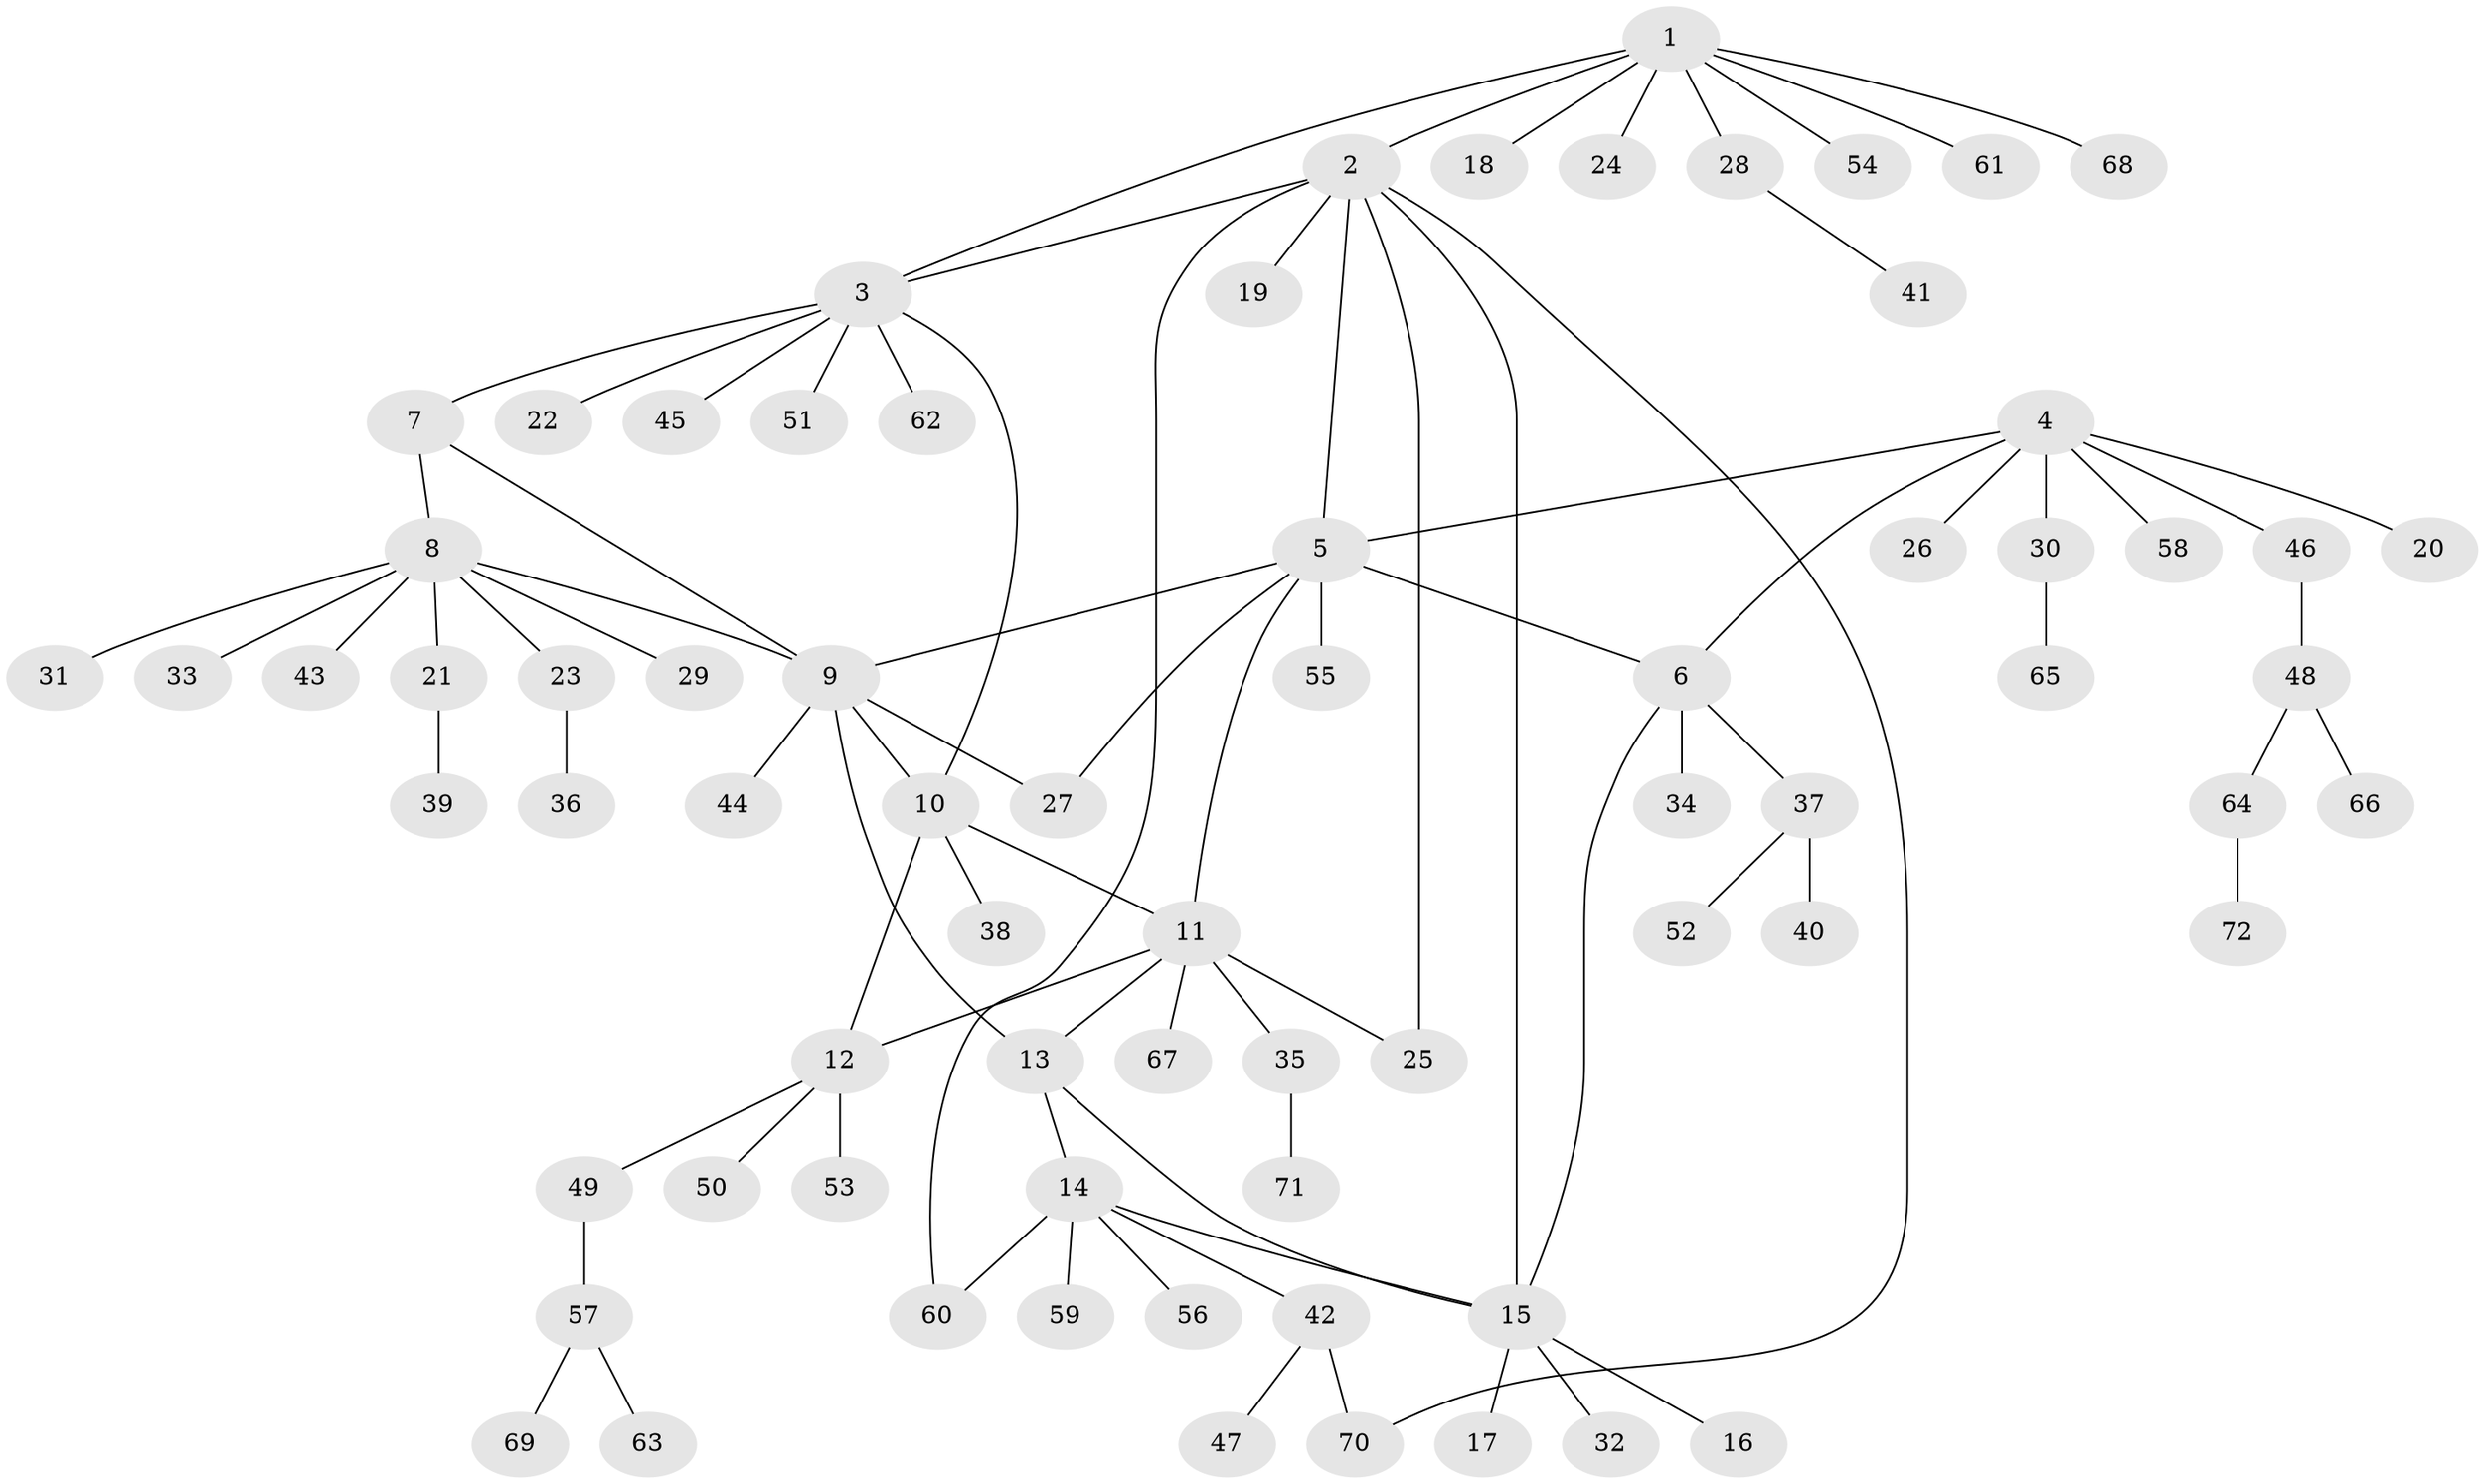 // Generated by graph-tools (version 1.1) at 2025/11/02/27/25 16:11:34]
// undirected, 72 vertices, 86 edges
graph export_dot {
graph [start="1"]
  node [color=gray90,style=filled];
  1;
  2;
  3;
  4;
  5;
  6;
  7;
  8;
  9;
  10;
  11;
  12;
  13;
  14;
  15;
  16;
  17;
  18;
  19;
  20;
  21;
  22;
  23;
  24;
  25;
  26;
  27;
  28;
  29;
  30;
  31;
  32;
  33;
  34;
  35;
  36;
  37;
  38;
  39;
  40;
  41;
  42;
  43;
  44;
  45;
  46;
  47;
  48;
  49;
  50;
  51;
  52;
  53;
  54;
  55;
  56;
  57;
  58;
  59;
  60;
  61;
  62;
  63;
  64;
  65;
  66;
  67;
  68;
  69;
  70;
  71;
  72;
  1 -- 2;
  1 -- 3;
  1 -- 18;
  1 -- 24;
  1 -- 28;
  1 -- 54;
  1 -- 61;
  1 -- 68;
  2 -- 3;
  2 -- 5;
  2 -- 15;
  2 -- 19;
  2 -- 25;
  2 -- 60;
  2 -- 70;
  3 -- 7;
  3 -- 10;
  3 -- 22;
  3 -- 45;
  3 -- 51;
  3 -- 62;
  4 -- 5;
  4 -- 6;
  4 -- 20;
  4 -- 26;
  4 -- 30;
  4 -- 46;
  4 -- 58;
  5 -- 6;
  5 -- 9;
  5 -- 11;
  5 -- 27;
  5 -- 55;
  6 -- 15;
  6 -- 34;
  6 -- 37;
  7 -- 8;
  7 -- 9;
  8 -- 9;
  8 -- 21;
  8 -- 23;
  8 -- 29;
  8 -- 31;
  8 -- 33;
  8 -- 43;
  9 -- 10;
  9 -- 13;
  9 -- 27;
  9 -- 44;
  10 -- 11;
  10 -- 12;
  10 -- 38;
  11 -- 12;
  11 -- 13;
  11 -- 25;
  11 -- 35;
  11 -- 67;
  12 -- 49;
  12 -- 50;
  12 -- 53;
  13 -- 14;
  13 -- 15;
  14 -- 15;
  14 -- 42;
  14 -- 56;
  14 -- 59;
  14 -- 60;
  15 -- 16;
  15 -- 17;
  15 -- 32;
  21 -- 39;
  23 -- 36;
  28 -- 41;
  30 -- 65;
  35 -- 71;
  37 -- 40;
  37 -- 52;
  42 -- 47;
  42 -- 70;
  46 -- 48;
  48 -- 64;
  48 -- 66;
  49 -- 57;
  57 -- 63;
  57 -- 69;
  64 -- 72;
}
